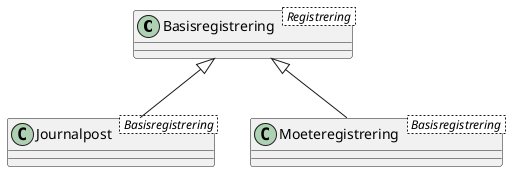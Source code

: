 @startuml
'FIXME dropped caption "class Fig04_Generalisering"
class Basisregistrering < Registrering >
class Journalpost < Basisregistrering >
class Moeteregistrering < Basisregistrering >
Basisregistrering <|-- Journalpost
Basisregistrering <|-- Moeteregistrering
@enduml

